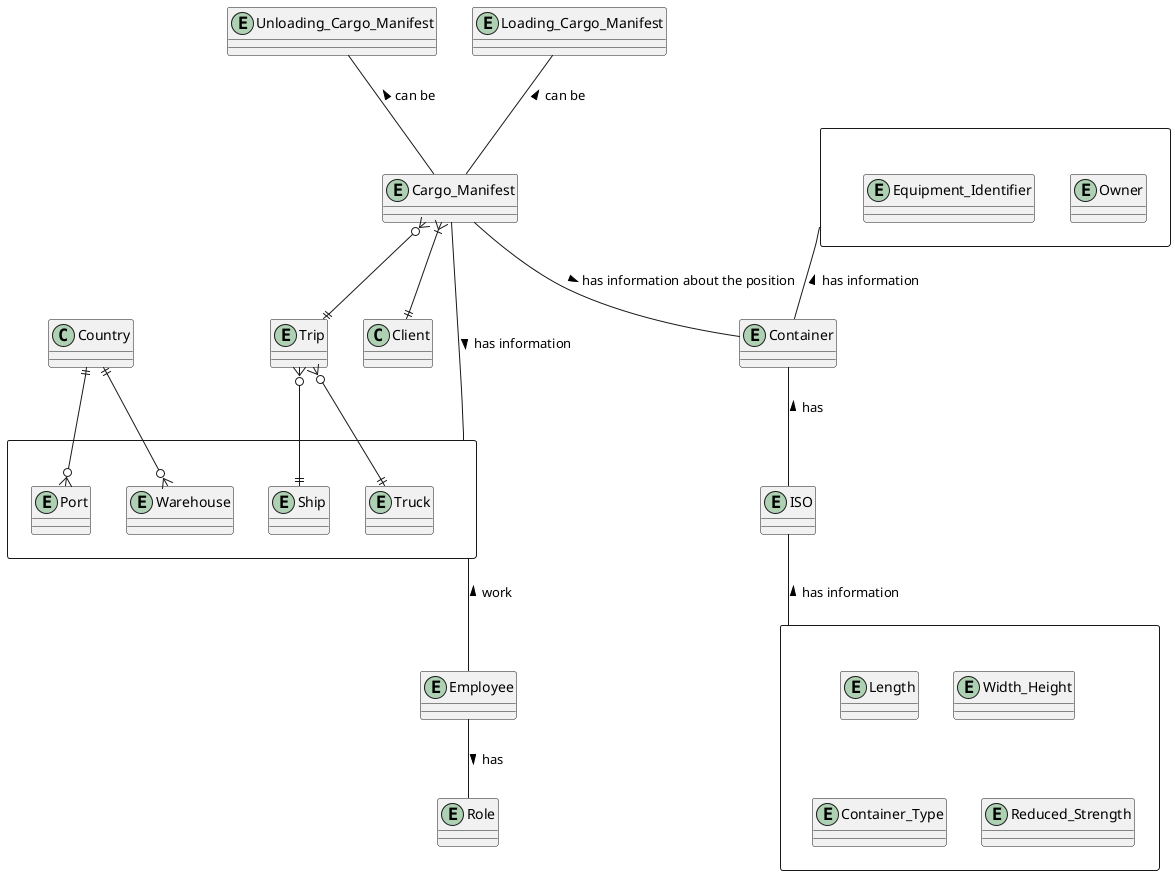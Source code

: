 @startuml

entity Container

entity Cargo_Manifest
entity Unloading_Cargo_Manifest
entity Loading_Cargo_Manifest

entity Trip

rectangle " " as "toEmployee"{

        entity Truck

        entity Ship
        entity Port
        entity Warehouse

}
entity Employee

entity Role
rectangle " " as "toISO" {
    entity Length
    entity Width_Height
    entity Container_Type
    entity Reduced_Strength
}
entity ISO

rectangle " " as "toIDContainer"{
    entity Owner
    entity Equipment_Identifier
}

Cargo_Manifest -- Container : has information about the position >

Cargo_Manifest -- "toEmployee" : has information >


"toIDContainer" -- Container : has information <
Container -- ISO : has <
ISO -- toISO : has information <

Cargo_Manifest }o--|| Trip
Trip }o--|| Ship
Trip }o--|| Truck
Cargo_Manifest }|--|| Client

"toEmployee" -- Employee : work <
Employee -- Role : has >

Unloading_Cargo_Manifest -- Cargo_Manifest : can be <
Loading_Cargo_Manifest -- Cargo_Manifest : can be <

Country ||--o{ Port
Country ||--o{ Warehouse

@enduml